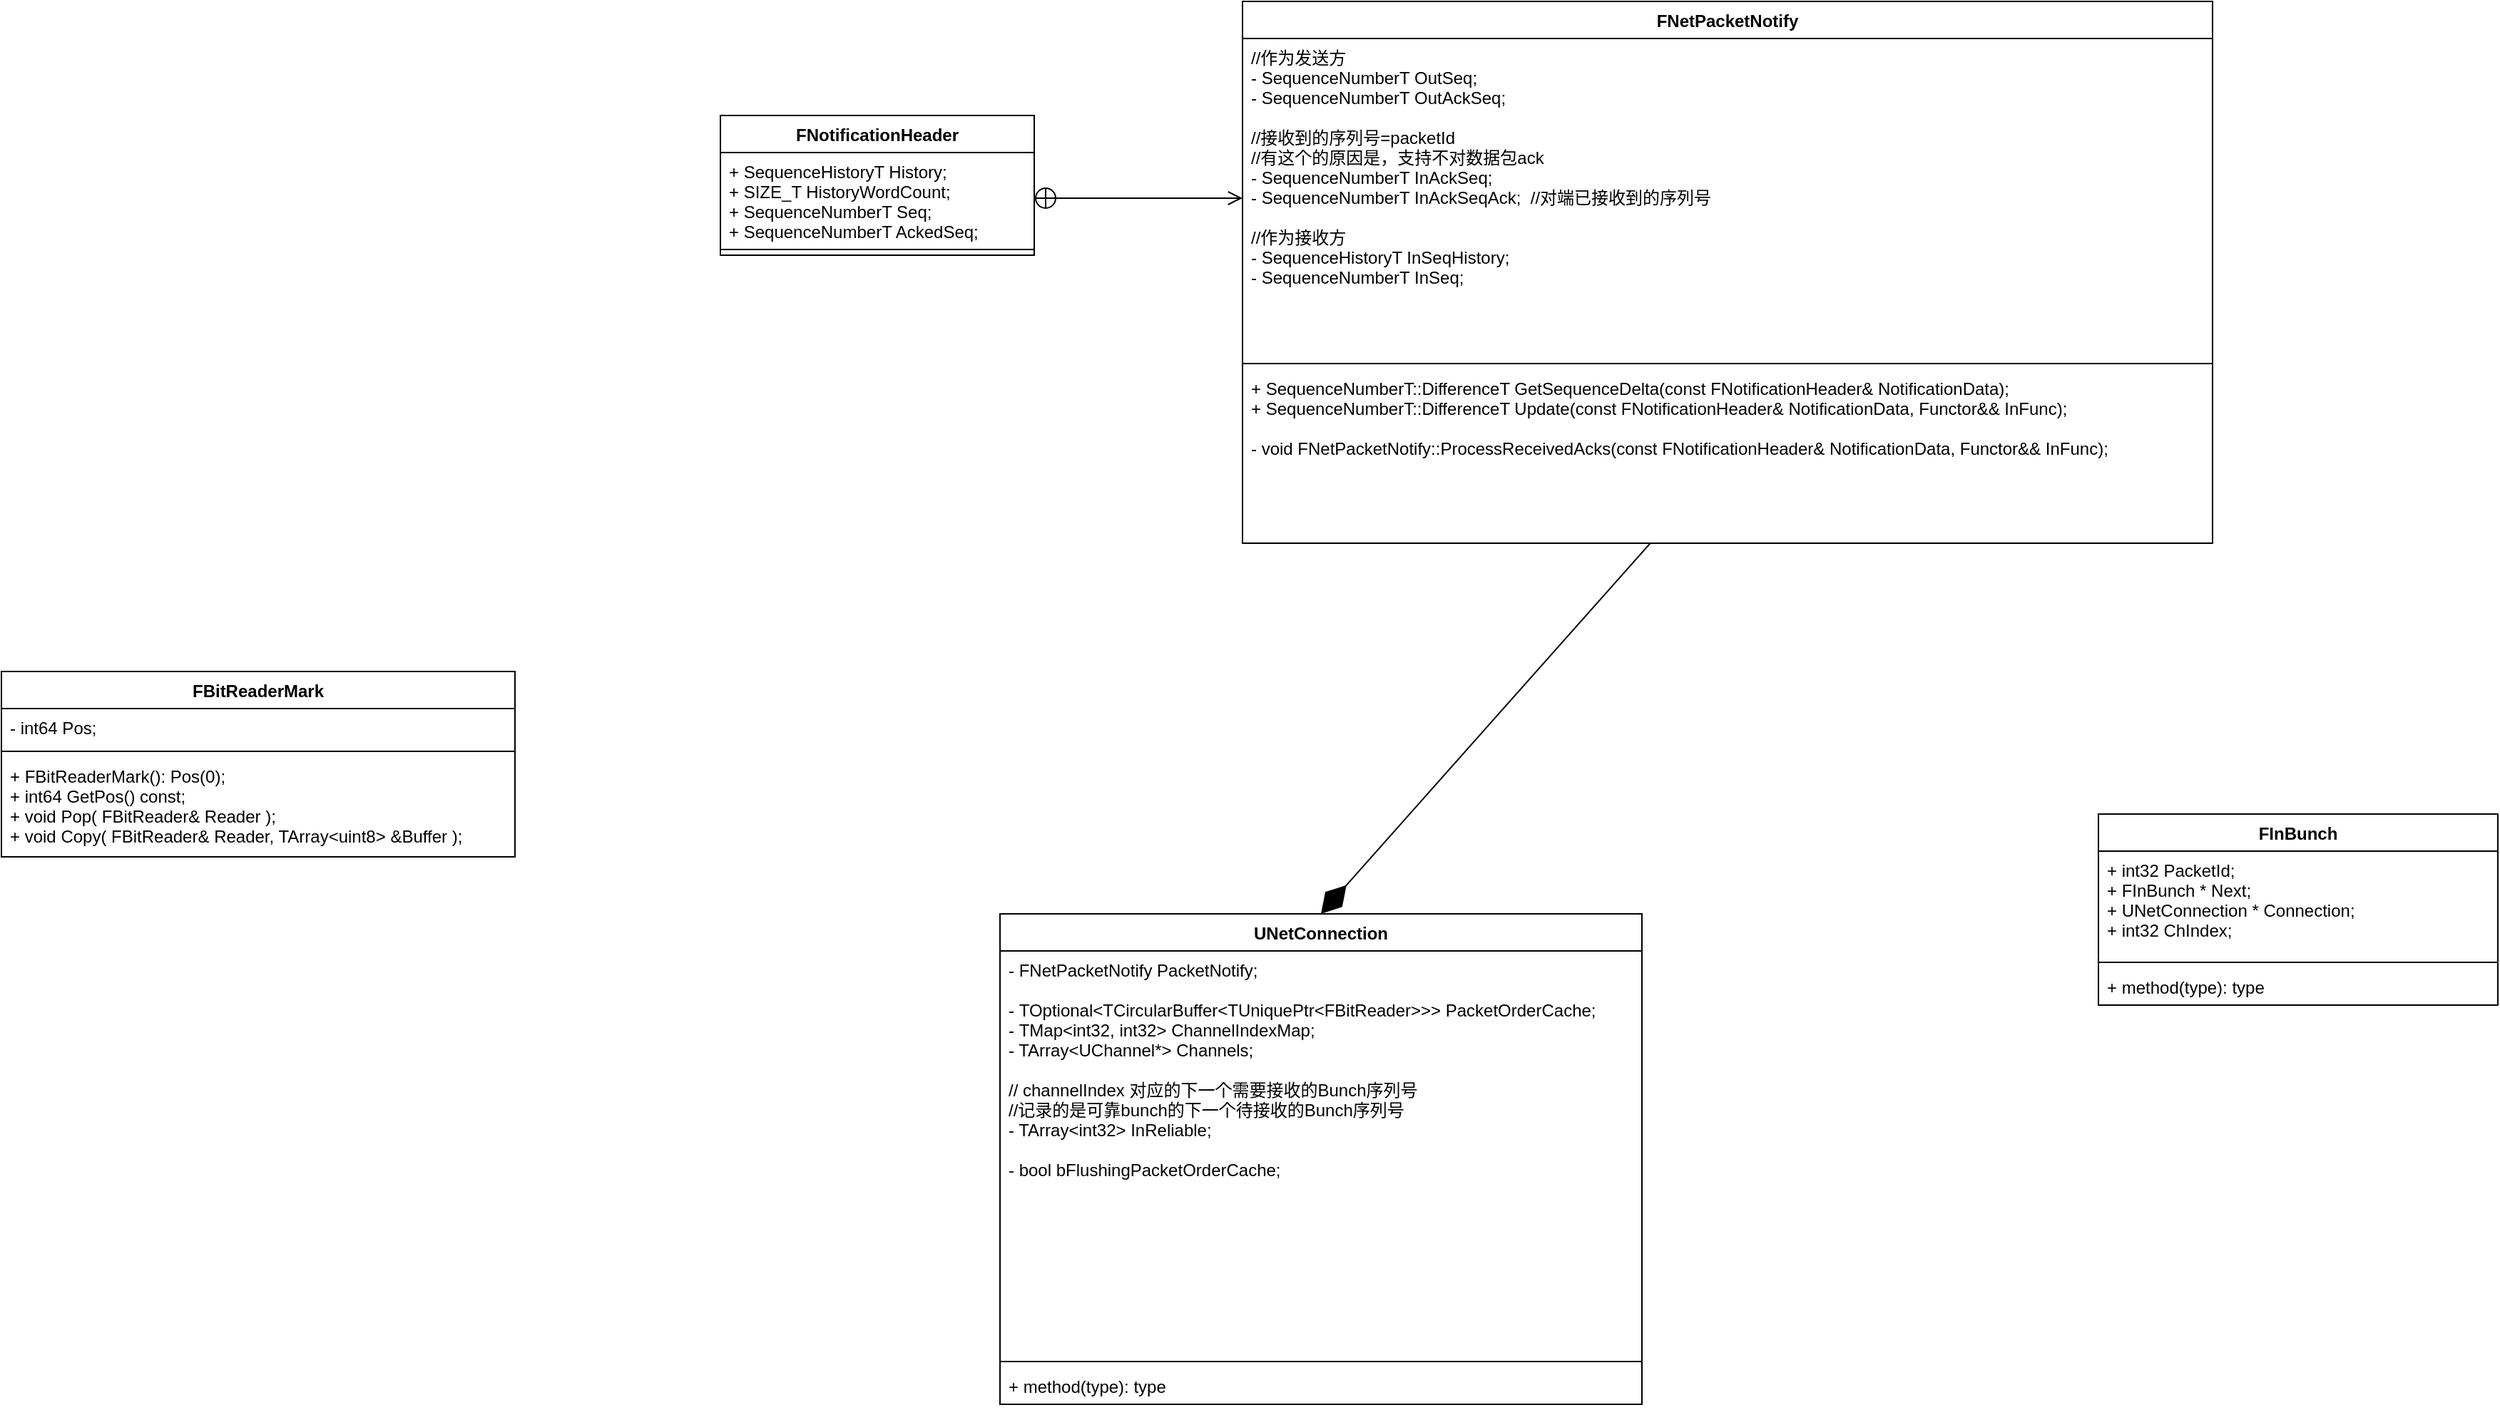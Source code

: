 <mxfile version="14.7.7" type="github" pages="4">
  <diagram id="JvuuxttgNgkwClHyyFu2" name="第 1 页">
    <mxGraphModel dx="2249" dy="1931" grid="1" gridSize="10" guides="1" tooltips="1" connect="1" arrows="1" fold="1" page="1" pageScale="1" pageWidth="827" pageHeight="1169" math="0" shadow="0">
      <root>
        <mxCell id="0" />
        <mxCell id="1" parent="0" />
        <mxCell id="SQb546SRnWdh8VyM-8AY-2" value="UNetConnection" style="swimlane;fontStyle=1;align=center;verticalAlign=top;childLayout=stackLayout;horizontal=1;startSize=26;horizontalStack=0;resizeParent=1;resizeParentMax=0;resizeLast=0;collapsible=1;marginBottom=0;" parent="1" vertex="1">
          <mxGeometry x="390" y="470" width="450" height="344" as="geometry" />
        </mxCell>
        <mxCell id="SQb546SRnWdh8VyM-8AY-3" value="- FNetPacketNotify PacketNotify;&#xa;&#xa;- TOptional&lt;TCircularBuffer&lt;TUniquePtr&lt;FBitReader&gt;&gt;&gt; PacketOrderCache;&#xa;- TMap&lt;int32, int32&gt; ChannelIndexMap;&#xa;- TArray&lt;UChannel*&gt; Channels;&#xa;&#xa;// channelIndex 对应的下一个需要接收的Bunch序列号&#xa;//记录的是可靠bunch的下一个待接收的Bunch序列号&#xa;- TArray&lt;int32&gt;  InReliable;  &#xa;&#xa;- bool bFlushingPacketOrderCache;" style="text;strokeColor=none;fillColor=none;align=left;verticalAlign=top;spacingLeft=4;spacingRight=4;overflow=hidden;rotatable=0;points=[[0,0.5],[1,0.5]];portConstraint=eastwest;" parent="SQb546SRnWdh8VyM-8AY-2" vertex="1">
          <mxGeometry y="26" width="450" height="284" as="geometry" />
        </mxCell>
        <mxCell id="SQb546SRnWdh8VyM-8AY-4" value="" style="line;strokeWidth=1;fillColor=none;align=left;verticalAlign=middle;spacingTop=-1;spacingLeft=3;spacingRight=3;rotatable=0;labelPosition=right;points=[];portConstraint=eastwest;" parent="SQb546SRnWdh8VyM-8AY-2" vertex="1">
          <mxGeometry y="310" width="450" height="8" as="geometry" />
        </mxCell>
        <mxCell id="SQb546SRnWdh8VyM-8AY-5" value="+ method(type): type" style="text;strokeColor=none;fillColor=none;align=left;verticalAlign=top;spacingLeft=4;spacingRight=4;overflow=hidden;rotatable=0;points=[[0,0.5],[1,0.5]];portConstraint=eastwest;" parent="SQb546SRnWdh8VyM-8AY-2" vertex="1">
          <mxGeometry y="318" width="450" height="26" as="geometry" />
        </mxCell>
        <mxCell id="o2_gZ3kN2BpJZVYaGaaf-1" value="FInBunch" style="swimlane;fontStyle=1;align=center;verticalAlign=top;childLayout=stackLayout;horizontal=1;startSize=26;horizontalStack=0;resizeParent=1;resizeParentMax=0;resizeLast=0;collapsible=1;marginBottom=0;" parent="1" vertex="1">
          <mxGeometry x="1160" y="400" width="280" height="134" as="geometry" />
        </mxCell>
        <mxCell id="o2_gZ3kN2BpJZVYaGaaf-2" value="+ int32    PacketId;&#xa;+ FInBunch *   Next;&#xa;+ UNetConnection * Connection;&#xa;+ int32    ChIndex;" style="text;strokeColor=none;fillColor=none;align=left;verticalAlign=top;spacingLeft=4;spacingRight=4;overflow=hidden;rotatable=0;points=[[0,0.5],[1,0.5]];portConstraint=eastwest;" parent="o2_gZ3kN2BpJZVYaGaaf-1" vertex="1">
          <mxGeometry y="26" width="280" height="74" as="geometry" />
        </mxCell>
        <mxCell id="o2_gZ3kN2BpJZVYaGaaf-3" value="" style="line;strokeWidth=1;fillColor=none;align=left;verticalAlign=middle;spacingTop=-1;spacingLeft=3;spacingRight=3;rotatable=0;labelPosition=right;points=[];portConstraint=eastwest;" parent="o2_gZ3kN2BpJZVYaGaaf-1" vertex="1">
          <mxGeometry y="100" width="280" height="8" as="geometry" />
        </mxCell>
        <mxCell id="o2_gZ3kN2BpJZVYaGaaf-4" value="+ method(type): type" style="text;strokeColor=none;fillColor=none;align=left;verticalAlign=top;spacingLeft=4;spacingRight=4;overflow=hidden;rotatable=0;points=[[0,0.5],[1,0.5]];portConstraint=eastwest;" parent="o2_gZ3kN2BpJZVYaGaaf-1" vertex="1">
          <mxGeometry y="108" width="280" height="26" as="geometry" />
        </mxCell>
        <mxCell id="5Kny9_tc-0Gk9VmiHxyS-1" value="FNetPacketNotify" style="swimlane;fontStyle=1;align=center;verticalAlign=top;childLayout=stackLayout;horizontal=1;startSize=26;horizontalStack=0;resizeParent=1;resizeParentMax=0;resizeLast=0;collapsible=1;marginBottom=0;" parent="1" vertex="1">
          <mxGeometry x="560" y="-170" width="680" height="380" as="geometry" />
        </mxCell>
        <mxCell id="5Kny9_tc-0Gk9VmiHxyS-2" value="//作为发送方&#xa;- SequenceNumberT OutSeq;&#xa;- SequenceNumberT OutAckSeq;&#xa; &#xa;//接收到的序列号=packetId&#xa;//有这个的原因是，支持不对数据包ack&#xa;- SequenceNumberT InAckSeq; &#xa;- SequenceNumberT InAckSeqAck;  //对端已接收到的序列号&#xa;&#xa;//作为接收方&#xa;- SequenceHistoryT InSeqHistory;&#xa;- SequenceNumberT InSeq;&#xa;&#xa; " style="text;strokeColor=none;fillColor=none;align=left;verticalAlign=top;spacingLeft=4;spacingRight=4;overflow=hidden;rotatable=0;points=[[0,0.5],[1,0.5]];portConstraint=eastwest;" parent="5Kny9_tc-0Gk9VmiHxyS-1" vertex="1">
          <mxGeometry y="26" width="680" height="224" as="geometry" />
        </mxCell>
        <mxCell id="5Kny9_tc-0Gk9VmiHxyS-3" value="" style="line;strokeWidth=1;fillColor=none;align=left;verticalAlign=middle;spacingTop=-1;spacingLeft=3;spacingRight=3;rotatable=0;labelPosition=right;points=[];portConstraint=eastwest;" parent="5Kny9_tc-0Gk9VmiHxyS-1" vertex="1">
          <mxGeometry y="250" width="680" height="8" as="geometry" />
        </mxCell>
        <mxCell id="5Kny9_tc-0Gk9VmiHxyS-4" value="+ SequenceNumberT::DifferenceT GetSequenceDelta(const FNotificationHeader&amp; NotificationData);&#xa;+ SequenceNumberT::DifferenceT Update(const FNotificationHeader&amp; NotificationData, Functor&amp;&amp; InFunc);&#xa;&#xa;- void FNetPacketNotify::ProcessReceivedAcks(const FNotificationHeader&amp; NotificationData, Functor&amp;&amp; InFunc);" style="text;strokeColor=none;fillColor=none;align=left;verticalAlign=top;spacingLeft=4;spacingRight=4;overflow=hidden;rotatable=0;points=[[0,0.5],[1,0.5]];portConstraint=eastwest;" parent="5Kny9_tc-0Gk9VmiHxyS-1" vertex="1">
          <mxGeometry y="258" width="680" height="122" as="geometry" />
        </mxCell>
        <mxCell id="5Kny9_tc-0Gk9VmiHxyS-5" value="" style="endArrow=open;startArrow=circlePlus;endFill=0;startFill=0;endSize=8;html=1;exitX=1;exitY=0.5;exitDx=0;exitDy=0;entryX=0;entryY=0.5;entryDx=0;entryDy=0;" parent="1" source="5Kny9_tc-0Gk9VmiHxyS-7" target="5Kny9_tc-0Gk9VmiHxyS-2" edge="1">
          <mxGeometry width="160" relative="1" as="geometry">
            <mxPoint x="330" y="-127.5" as="sourcePoint" />
            <mxPoint x="490" y="-127.5" as="targetPoint" />
          </mxGeometry>
        </mxCell>
        <mxCell id="5Kny9_tc-0Gk9VmiHxyS-6" value="FNotificationHeader" style="swimlane;fontStyle=1;align=center;verticalAlign=top;childLayout=stackLayout;horizontal=1;startSize=26;horizontalStack=0;resizeParent=1;resizeParentMax=0;resizeLast=0;collapsible=1;marginBottom=0;" parent="1" vertex="1">
          <mxGeometry x="194" y="-90" width="220" height="98" as="geometry" />
        </mxCell>
        <mxCell id="5Kny9_tc-0Gk9VmiHxyS-7" value="+ SequenceHistoryT History;&#xa;+ SIZE_T HistoryWordCount;&#xa;+ SequenceNumberT Seq;&#xa;+ SequenceNumberT AckedSeq;" style="text;strokeColor=none;fillColor=none;align=left;verticalAlign=top;spacingLeft=4;spacingRight=4;overflow=hidden;rotatable=0;points=[[0,0.5],[1,0.5]];portConstraint=eastwest;" parent="5Kny9_tc-0Gk9VmiHxyS-6" vertex="1">
          <mxGeometry y="26" width="220" height="64" as="geometry" />
        </mxCell>
        <mxCell id="5Kny9_tc-0Gk9VmiHxyS-8" value="" style="line;strokeWidth=1;fillColor=none;align=left;verticalAlign=middle;spacingTop=-1;spacingLeft=3;spacingRight=3;rotatable=0;labelPosition=right;points=[];portConstraint=eastwest;" parent="5Kny9_tc-0Gk9VmiHxyS-6" vertex="1">
          <mxGeometry y="90" width="220" height="8" as="geometry" />
        </mxCell>
        <mxCell id="w3oPFMXKAsbAwypzQbfn-1" value="FBitReaderMark" style="swimlane;fontStyle=1;align=center;verticalAlign=top;childLayout=stackLayout;horizontal=1;startSize=26;horizontalStack=0;resizeParent=1;resizeParentMax=0;resizeLast=0;collapsible=1;marginBottom=0;" parent="1" vertex="1">
          <mxGeometry x="-310" y="300" width="360" height="130" as="geometry" />
        </mxCell>
        <mxCell id="w3oPFMXKAsbAwypzQbfn-2" value="- int64 Pos;" style="text;strokeColor=none;fillColor=none;align=left;verticalAlign=top;spacingLeft=4;spacingRight=4;overflow=hidden;rotatable=0;points=[[0,0.5],[1,0.5]];portConstraint=eastwest;" parent="w3oPFMXKAsbAwypzQbfn-1" vertex="1">
          <mxGeometry y="26" width="360" height="26" as="geometry" />
        </mxCell>
        <mxCell id="w3oPFMXKAsbAwypzQbfn-3" value="" style="line;strokeWidth=1;fillColor=none;align=left;verticalAlign=middle;spacingTop=-1;spacingLeft=3;spacingRight=3;rotatable=0;labelPosition=right;points=[];portConstraint=eastwest;" parent="w3oPFMXKAsbAwypzQbfn-1" vertex="1">
          <mxGeometry y="52" width="360" height="8" as="geometry" />
        </mxCell>
        <mxCell id="w3oPFMXKAsbAwypzQbfn-4" value="+ FBitReaderMark(): Pos(0);&#xa;+ int64 GetPos() const;&#xa;+ void Pop( FBitReader&amp; Reader );&#xa;+ void Copy( FBitReader&amp; Reader, TArray&lt;uint8&gt; &amp;Buffer );" style="text;strokeColor=none;fillColor=none;align=left;verticalAlign=top;spacingLeft=4;spacingRight=4;overflow=hidden;rotatable=0;points=[[0,0.5],[1,0.5]];portConstraint=eastwest;" parent="w3oPFMXKAsbAwypzQbfn-1" vertex="1">
          <mxGeometry y="60" width="360" height="70" as="geometry" />
        </mxCell>
        <mxCell id="w3oPFMXKAsbAwypzQbfn-6" value="" style="endArrow=diamondThin;endFill=1;endSize=24;html=1;entryX=0.5;entryY=0;entryDx=0;entryDy=0;" parent="1" source="5Kny9_tc-0Gk9VmiHxyS-4" target="SQb546SRnWdh8VyM-8AY-2" edge="1">
          <mxGeometry width="160" relative="1" as="geometry">
            <mxPoint x="250" y="250" as="sourcePoint" />
            <mxPoint x="440" y="320" as="targetPoint" />
          </mxGeometry>
        </mxCell>
      </root>
    </mxGraphModel>
  </diagram>
  <diagram id="a4vRnVLud2tBg5x-6DI5" name="第 2 页">
    <mxGraphModel dx="1422" dy="762" grid="1" gridSize="10" guides="1" tooltips="1" connect="1" arrows="1" fold="1" page="1" pageScale="1" pageWidth="827" pageHeight="1169" math="0" shadow="0">
      <root>
        <mxCell id="y5h4J5LShokHnXd0eRl6-0" />
        <mxCell id="y5h4J5LShokHnXd0eRl6-1" parent="y5h4J5LShokHnXd0eRl6-0" />
        <mxCell id="y5h4J5LShokHnXd0eRl6-3" value="UNetConnection::ReceivedPacket" style="shape=umlLifeline;perimeter=lifelinePerimeter;whiteSpace=wrap;html=1;container=1;collapsible=0;recursiveResize=0;outlineConnect=0;" parent="y5h4J5LShokHnXd0eRl6-1" vertex="1">
          <mxGeometry x="200" y="240" width="240" height="550" as="geometry" />
        </mxCell>
        <mxCell id="y5h4J5LShokHnXd0eRl6-4" value="" style="html=1;points=[];perimeter=orthogonalPerimeter;" parent="y5h4J5LShokHnXd0eRl6-3" vertex="1">
          <mxGeometry x="115" y="130" width="10" height="40" as="geometry" />
        </mxCell>
        <mxCell id="y5h4J5LShokHnXd0eRl6-6" value="" style="html=1;points=[];perimeter=orthogonalPerimeter;" parent="y5h4J5LShokHnXd0eRl6-3" vertex="1">
          <mxGeometry x="115" y="70" width="10" height="40" as="geometry" />
        </mxCell>
        <mxCell id="y5h4J5LShokHnXd0eRl6-5" value="接收到的数据包序列号非预期的，缓存之" style="text;html=1;align=center;verticalAlign=middle;resizable=0;points=[];autosize=1;strokeColor=none;" parent="y5h4J5LShokHnXd0eRl6-1" vertex="1">
          <mxGeometry x="330" y="380" width="230" height="20" as="geometry" />
        </mxCell>
        <mxCell id="y5h4J5LShokHnXd0eRl6-7" value="解析接收到的数据包的头" style="text;html=1;align=center;verticalAlign=middle;resizable=0;points=[];autosize=1;strokeColor=none;" parent="y5h4J5LShokHnXd0eRl6-1" vertex="1">
          <mxGeometry x="330" y="320" width="150" height="20" as="geometry" />
        </mxCell>
        <mxCell id="y5h4J5LShokHnXd0eRl6-8" value="" style="html=1;points=[];perimeter=orthogonalPerimeter;" parent="y5h4J5LShokHnXd0eRl6-1" vertex="1">
          <mxGeometry x="315" y="440" width="10" height="40" as="geometry" />
        </mxCell>
        <mxCell id="y5h4J5LShokHnXd0eRl6-9" value="数据包通知模块处理收到的Ack" style="text;html=1;align=center;verticalAlign=middle;resizable=0;points=[];autosize=1;strokeColor=none;" parent="y5h4J5LShokHnXd0eRl6-1" vertex="1">
          <mxGeometry x="340" y="450" width="180" height="20" as="geometry" />
        </mxCell>
        <mxCell id="y5h4J5LShokHnXd0eRl6-10" value="如果收到预期的数据包" style="text;html=1;align=center;verticalAlign=middle;resizable=0;points=[];autosize=1;strokeColor=none;" parent="y5h4J5LShokHnXd0eRl6-1" vertex="1">
          <mxGeometry x="330" y="420" width="140" height="20" as="geometry" />
        </mxCell>
        <mxCell id="y5h4J5LShokHnXd0eRl6-11" value="" style="html=1;points=[];perimeter=orthogonalPerimeter;" parent="y5h4J5LShokHnXd0eRl6-1" vertex="1">
          <mxGeometry x="315" y="510" width="10" height="40" as="geometry" />
        </mxCell>
        <mxCell id="y5h4J5LShokHnXd0eRl6-12" value="开始循环拆包" style="text;html=1;align=center;verticalAlign=middle;resizable=0;points=[];autosize=1;strokeColor=none;" parent="y5h4J5LShokHnXd0eRl6-1" vertex="1">
          <mxGeometry x="335" y="520" width="90" height="20" as="geometry" />
        </mxCell>
      </root>
    </mxGraphModel>
  </diagram>
  <diagram id="L2MIMZa57mk_JeIrlgz6" name="第 3 页">
    <mxGraphModel dx="1422" dy="762" grid="1" gridSize="10" guides="1" tooltips="1" connect="1" arrows="1" fold="1" page="1" pageScale="1" pageWidth="827" pageHeight="1169" math="0" shadow="0">
      <root>
        <mxCell id="V9XOSMGE34UT7dlm8gCm-0" />
        <mxCell id="V9XOSMGE34UT7dlm8gCm-1" parent="V9XOSMGE34UT7dlm8gCm-0" />
        <mxCell id="V9XOSMGE34UT7dlm8gCm-9" value="" style="rounded=0;whiteSpace=wrap;html=1;align=center;" parent="V9XOSMGE34UT7dlm8gCm-1" vertex="1">
          <mxGeometry x="244" y="455" width="426" height="465" as="geometry" />
        </mxCell>
        <mxCell id="V9XOSMGE34UT7dlm8gCm-10" value="&lt;font style=&quot;font-size: 20px&quot;&gt;&lt;b&gt;数据包格式&lt;/b&gt;&lt;/font&gt;" style="text;html=1;align=center;verticalAlign=middle;resizable=0;points=[];autosize=1;strokeColor=none;" parent="V9XOSMGE34UT7dlm8gCm-1" vertex="1">
          <mxGeometry x="220" y="390" width="120" height="20" as="geometry" />
        </mxCell>
        <mxCell id="mLa5y4hS6SkfAluFRhbH-0" value="&lt;b&gt;&lt;font style=&quot;font-size: 16px&quot;&gt;FNetPacketNotify::FNotificationHeader&lt;/font&gt;&lt;br&gt;&lt;/b&gt;&lt;div style=&quot;font-size: 14px&quot;&gt;&lt;b&gt;1.Header.History：&lt;/b&gt;&lt;/div&gt;&lt;div style=&quot;font-size: 14px&quot;&gt;&lt;b&gt;2.Header.HistoryWordCount：&lt;/b&gt;&lt;/div&gt;&lt;div style=&quot;font-size: 14px&quot;&gt;&lt;b&gt;3.Header.Seq：&lt;/b&gt;&lt;/div&gt;&lt;div style=&quot;font-size: 14px&quot;&gt;&lt;b&gt;4.Header.AckedSeq&lt;span style=&quot;font-size: 13px&quot;&gt;：&lt;/span&gt;&lt;/b&gt;&lt;/div&gt;" style="rounded=1;whiteSpace=wrap;html=1;strokeWidth=2;fillWeight=4;hachureGap=8;hachureAngle=45;fillColor=#1ba1e2;sketch=1;opacity=40;" parent="V9XOSMGE34UT7dlm8gCm-1" vertex="1">
          <mxGeometry x="290" y="500" width="340" height="140" as="geometry" />
        </mxCell>
      </root>
    </mxGraphModel>
  </diagram>
  <diagram id="5l3Og7EX1F1I-Ai8yThH" name="第 4 页">
    <mxGraphModel dx="2858" dy="1089" grid="1" gridSize="10" guides="1" tooltips="1" connect="1" arrows="1" fold="1" page="1" pageScale="1" pageWidth="827" pageHeight="1169" math="0" shadow="0">
      <root>
        <mxCell id="J8YUwBtzcWnU1Rgt1Epy-0" />
        <mxCell id="J8YUwBtzcWnU1Rgt1Epy-1" parent="J8YUwBtzcWnU1Rgt1Epy-0" />
        <mxCell id="J8YUwBtzcWnU1Rgt1Epy-5" value="&lt;font style=&quot;font-size: 20px&quot;&gt;SequenceHistoryT History&lt;/font&gt;" style="rounded=0;whiteSpace=wrap;html=1;" vertex="1" parent="J8YUwBtzcWnU1Rgt1Epy-1">
          <mxGeometry x="269" y="280" width="290" height="60" as="geometry" />
        </mxCell>
        <mxCell id="J8YUwBtzcWnU1Rgt1Epy-6" value="&lt;font style=&quot;font-size: 20px&quot;&gt;SIZE_T HistoryWordCount&lt;/font&gt;" style="rounded=0;whiteSpace=wrap;html=1;" vertex="1" parent="J8YUwBtzcWnU1Rgt1Epy-1">
          <mxGeometry x="269" y="475" width="290" height="60" as="geometry" />
        </mxCell>
        <mxCell id="J8YUwBtzcWnU1Rgt1Epy-7" value="&lt;font style=&quot;font-size: 20px&quot;&gt;SequenceNumberT Seq&lt;/font&gt;" style="rounded=0;whiteSpace=wrap;html=1;" vertex="1" parent="J8YUwBtzcWnU1Rgt1Epy-1">
          <mxGeometry x="269" y="680" width="290" height="60" as="geometry" />
        </mxCell>
        <mxCell id="J8YUwBtzcWnU1Rgt1Epy-8" value="&lt;font style=&quot;font-size: 20px&quot;&gt;SequenceNumberT AckedSeq&lt;/font&gt;" style="rounded=0;whiteSpace=wrap;html=1;" vertex="1" parent="J8YUwBtzcWnU1Rgt1Epy-1">
          <mxGeometry x="270" y="380" width="290" height="60" as="geometry" />
        </mxCell>
        <mxCell id="J8YUwBtzcWnU1Rgt1Epy-9" value="&lt;font style=&quot;font-size: 20px&quot;&gt;SequenceHistoryT InSeqHistory&lt;/font&gt;" style="rounded=0;whiteSpace=wrap;html=1;" vertex="1" parent="J8YUwBtzcWnU1Rgt1Epy-1">
          <mxGeometry x="-350" y="280" width="320" height="60" as="geometry" />
        </mxCell>
        <mxCell id="J8YUwBtzcWnU1Rgt1Epy-10" value="&lt;font style=&quot;font-size: 20px&quot;&gt;SequenceNumberT InSeq&lt;/font&gt;" style="rounded=0;whiteSpace=wrap;html=1;" vertex="1" parent="J8YUwBtzcWnU1Rgt1Epy-1">
          <mxGeometry x="-350" y="180" width="320" height="60" as="geometry" />
        </mxCell>
        <mxCell id="J8YUwBtzcWnU1Rgt1Epy-11" value="&lt;font style=&quot;font-size: 20px&quot;&gt;SequenceNumberT InAckSeq&lt;/font&gt;" style="rounded=0;whiteSpace=wrap;html=1;" vertex="1" parent="J8YUwBtzcWnU1Rgt1Epy-1">
          <mxGeometry x="-360" y="380" width="320" height="60" as="geometry" />
        </mxCell>
        <mxCell id="J8YUwBtzcWnU1Rgt1Epy-12" value="&lt;font style=&quot;font-size: 20px&quot;&gt;SequenceNumberT InAckSeqAck&lt;/font&gt;" style="rounded=0;whiteSpace=wrap;html=1;" vertex="1" parent="J8YUwBtzcWnU1Rgt1Epy-1">
          <mxGeometry x="-361" y="520" width="320" height="60" as="geometry" />
        </mxCell>
        <mxCell id="J8YUwBtzcWnU1Rgt1Epy-13" value="&lt;font style=&quot;font-size: 20px&quot;&gt;SequenceNumberT OutSeq&lt;/font&gt;" style="rounded=0;whiteSpace=wrap;html=1;" vertex="1" parent="J8YUwBtzcWnU1Rgt1Epy-1">
          <mxGeometry x="-361" y="690" width="320" height="60" as="geometry" />
        </mxCell>
        <mxCell id="J8YUwBtzcWnU1Rgt1Epy-14" value="&lt;font style=&quot;font-size: 20px&quot;&gt;SequenceNumberT OutAckSeq&lt;/font&gt;" style="rounded=0;whiteSpace=wrap;html=1;" vertex="1" parent="J8YUwBtzcWnU1Rgt1Epy-1">
          <mxGeometry x="-361" y="770" width="320" height="60" as="geometry" />
        </mxCell>
        <mxCell id="J8YUwBtzcWnU1Rgt1Epy-32" value="&lt;font style=&quot;font-size: 15px&quot;&gt;至少一个字 Word 的大小&lt;/font&gt;" style="text;html=1;align=center;verticalAlign=middle;resizable=0;points=[];autosize=1;strokeColor=none;" vertex="1" parent="J8YUwBtzcWnU1Rgt1Epy-1">
          <mxGeometry x="70" y="470" width="180" height="20" as="geometry" />
        </mxCell>
        <mxCell id="J8YUwBtzcWnU1Rgt1Epy-33" value="&lt;font style=&quot;font-size: 20px&quot;&gt;SequenceHistoryT InSeqHistory&lt;/font&gt;" style="rounded=0;whiteSpace=wrap;html=1;" vertex="1" parent="J8YUwBtzcWnU1Rgt1Epy-1">
          <mxGeometry x="830" y="495" width="320" height="60" as="geometry" />
        </mxCell>
        <mxCell id="J8YUwBtzcWnU1Rgt1Epy-34" value="&lt;font style=&quot;font-size: 20px&quot;&gt;SequenceNumberT InSeq&lt;/font&gt;" style="rounded=0;whiteSpace=wrap;html=1;" vertex="1" parent="J8YUwBtzcWnU1Rgt1Epy-1">
          <mxGeometry x="827" y="680" width="320" height="60" as="geometry" />
        </mxCell>
        <mxCell id="J8YUwBtzcWnU1Rgt1Epy-35" value="&lt;font style=&quot;font-size: 20px&quot;&gt;SequenceNumberT InAckSeq&lt;/font&gt;" style="rounded=0;whiteSpace=wrap;html=1;" vertex="1" parent="J8YUwBtzcWnU1Rgt1Epy-1">
          <mxGeometry x="827" y="590" width="320" height="60" as="geometry" />
        </mxCell>
        <mxCell id="J8YUwBtzcWnU1Rgt1Epy-36" value="&lt;font style=&quot;font-size: 20px&quot;&gt;SequenceNumberT InAckSeqAck&lt;/font&gt;" style="rounded=0;whiteSpace=wrap;html=1;" vertex="1" parent="J8YUwBtzcWnU1Rgt1Epy-1">
          <mxGeometry x="827" y="340" width="320" height="60" as="geometry" />
        </mxCell>
        <mxCell id="J8YUwBtzcWnU1Rgt1Epy-37" value="&lt;font style=&quot;font-size: 20px&quot;&gt;SequenceNumberT OutSeq&lt;/font&gt;" style="rounded=0;whiteSpace=wrap;html=1;" vertex="1" parent="J8YUwBtzcWnU1Rgt1Epy-1">
          <mxGeometry x="827" y="770" width="320" height="60" as="geometry" />
        </mxCell>
        <mxCell id="J8YUwBtzcWnU1Rgt1Epy-38" value="&lt;font style=&quot;font-size: 20px&quot;&gt;SequenceNumberT OutAckSeq&lt;/font&gt;" style="rounded=0;whiteSpace=wrap;html=1;" vertex="1" parent="J8YUwBtzcWnU1Rgt1Epy-1">
          <mxGeometry x="827" y="415" width="320" height="60" as="geometry" />
        </mxCell>
        <mxCell id="J8YUwBtzcWnU1Rgt1Epy-47" value="&lt;font style=&quot;font-size: 15px&quot;&gt;接收方旧的&lt;br&gt;SequenceNumberT OutAckSeq&lt;/font&gt;" style="rounded=0;whiteSpace=wrap;html=1;fillColor=#fff2cc;strokeColor=#d6b656;" vertex="1" parent="J8YUwBtzcWnU1Rgt1Epy-1">
          <mxGeometry x="319" y="150" width="240" height="40" as="geometry" />
        </mxCell>
        <mxCell id="J8YUwBtzcWnU1Rgt1Epy-48" value="" style="shape=curlyBracket;whiteSpace=wrap;html=1;rounded=1;flipH=1;strokeWidth=4;fillColor=#e1d5e7;strokeColor=#9673a6;" vertex="1" parent="J8YUwBtzcWnU1Rgt1Epy-1">
          <mxGeometry x="560" y="180" width="120" height="220" as="geometry" />
        </mxCell>
        <mxCell id="J8YUwBtzcWnU1Rgt1Epy-51" value="&lt;font style=&quot;font-size: 20px&quot;&gt;数据包接收/丢失通知&lt;/font&gt;" style="rounded=0;whiteSpace=wrap;html=1;" vertex="1" parent="J8YUwBtzcWnU1Rgt1Epy-1">
          <mxGeometry x="827" y="260" width="190" height="60" as="geometry" />
        </mxCell>
        <mxCell id="J8YUwBtzcWnU1Rgt1Epy-52" value="&lt;font style=&quot;font-size: 15px&quot;&gt;接收方旧的&lt;br&gt;&lt;span&gt;SequenceNumberT InSeq&lt;/span&gt;&lt;br&gt;&lt;/font&gt;" style="rounded=0;whiteSpace=wrap;html=1;fillColor=#fff2cc;strokeColor=#d6b656;" vertex="1" parent="J8YUwBtzcWnU1Rgt1Epy-1">
          <mxGeometry x="319" y="570" width="240" height="40" as="geometry" />
        </mxCell>
        <mxCell id="J8YUwBtzcWnU1Rgt1Epy-53" value="" style="shape=curlyBracket;whiteSpace=wrap;html=1;rounded=1;flipH=1;strokeWidth=4;fillColor=#a0522d;strokeColor=#6D1F00;fontColor=#ffffff;" vertex="1" parent="J8YUwBtzcWnU1Rgt1Epy-1">
          <mxGeometry x="560" y="580" width="40" height="110" as="geometry" />
        </mxCell>
        <mxCell id="J8YUwBtzcWnU1Rgt1Epy-55" value="&lt;span style=&quot;font-size: 15px&quot;&gt;InAckSeq++&amp;nbsp; &amp;nbsp;直到 PacketId&lt;/span&gt;" style="text;html=1;align=center;verticalAlign=middle;resizable=0;points=[];autosize=1;strokeColor=none;" vertex="1" parent="J8YUwBtzcWnU1Rgt1Epy-1">
          <mxGeometry x="600" y="610" width="200" height="20" as="geometry" />
        </mxCell>
        <mxCell id="J8YUwBtzcWnU1Rgt1Epy-60" value="&lt;span style=&quot;color: rgb(0 , 0 , 0) ; font-family: &amp;#34;helvetica&amp;#34; ; font-size: 15px ; font-style: normal ; font-weight: 400 ; letter-spacing: normal ; text-align: center ; text-indent: 0px ; text-transform: none ; word-spacing: 0px ; background-color: rgb(248 , 249 , 250) ; display: inline ; float: none&quot;&gt;InAckSeq != PacketId 记为丢失&lt;/span&gt;" style="text;whiteSpace=wrap;html=1;" vertex="1" parent="J8YUwBtzcWnU1Rgt1Epy-1">
          <mxGeometry x="610" y="500" width="230" height="30" as="geometry" />
        </mxCell>
        <mxCell id="J8YUwBtzcWnU1Rgt1Epy-68" value="" style="endArrow=none;html=1;endSize=6;targetPerimeterSpacing=0;strokeWidth=5;exitX=1;exitY=0.5;exitDx=0;exitDy=0;fillColor=#f8cecc;strokeColor=#b85450;" edge="1" parent="J8YUwBtzcWnU1Rgt1Epy-1" source="J8YUwBtzcWnU1Rgt1Epy-47">
          <mxGeometry width="50" height="50" relative="1" as="geometry">
            <mxPoint x="750" y="120" as="sourcePoint" />
            <mxPoint x="670" y="170" as="targetPoint" />
            <Array as="points">
              <mxPoint x="590" y="170" />
            </Array>
          </mxGeometry>
        </mxCell>
        <mxCell id="J8YUwBtzcWnU1Rgt1Epy-70" value="" style="endArrow=none;html=1;endSize=6;targetPerimeterSpacing=0;strokeWidth=5;exitX=1;exitY=0.5;exitDx=0;exitDy=0;fillColor=#f8cecc;strokeColor=#b85450;" edge="1" parent="J8YUwBtzcWnU1Rgt1Epy-1">
          <mxGeometry width="50" height="50" relative="1" as="geometry">
            <mxPoint x="560" y="420" as="sourcePoint" />
            <mxPoint x="670" y="420" as="targetPoint" />
            <Array as="points">
              <mxPoint x="591" y="420" />
            </Array>
          </mxGeometry>
        </mxCell>
        <mxCell id="J8YUwBtzcWnU1Rgt1Epy-71" value="" style="endArrow=none;html=1;endSize=6;targetPerimeterSpacing=0;strokeWidth=5;fillColor=#f8cecc;strokeColor=#b85450;" edge="1" parent="J8YUwBtzcWnU1Rgt1Epy-1">
          <mxGeometry width="50" height="50" relative="1" as="geometry">
            <mxPoint x="670" y="170" as="sourcePoint" />
            <mxPoint x="670" y="420" as="targetPoint" />
            <Array as="points">
              <mxPoint x="670" y="220" />
            </Array>
          </mxGeometry>
        </mxCell>
        <mxCell id="J8YUwBtzcWnU1Rgt1Epy-73" value="" style="endArrow=classic;html=1;endSize=6;targetPerimeterSpacing=0;strokeWidth=5;entryX=0;entryY=0.5;entryDx=0;entryDy=0;fillColor=#e1d5e7;strokeColor=#9673a6;" edge="1" parent="J8YUwBtzcWnU1Rgt1Epy-1" target="J8YUwBtzcWnU1Rgt1Epy-51">
          <mxGeometry width="50" height="50" relative="1" as="geometry">
            <mxPoint x="559" y="289.71" as="sourcePoint" />
            <mxPoint x="639" y="289.71" as="targetPoint" />
          </mxGeometry>
        </mxCell>
        <mxCell id="J8YUwBtzcWnU1Rgt1Epy-74" value="" style="endArrow=classic;html=1;endSize=6;targetPerimeterSpacing=0;strokeWidth=5;entryX=0;entryY=0.5;entryDx=0;entryDy=0;fillColor=#f8cecc;strokeColor=#b85450;" edge="1" parent="J8YUwBtzcWnU1Rgt1Epy-1" target="J8YUwBtzcWnU1Rgt1Epy-36">
          <mxGeometry width="50" height="50" relative="1" as="geometry">
            <mxPoint x="670" y="370" as="sourcePoint" />
            <mxPoint x="817" y="369.76" as="targetPoint" />
          </mxGeometry>
        </mxCell>
        <mxCell id="J8YUwBtzcWnU1Rgt1Epy-75" value="" style="endArrow=classic;html=1;endSize=6;targetPerimeterSpacing=0;strokeWidth=5;fillColor=#a0522d;strokeColor=#6D1F00;" edge="1" parent="J8YUwBtzcWnU1Rgt1Epy-1">
          <mxGeometry width="50" height="50" relative="1" as="geometry">
            <mxPoint x="692" y="540" as="sourcePoint" />
            <mxPoint x="830" y="540" as="targetPoint" />
          </mxGeometry>
        </mxCell>
        <mxCell id="J8YUwBtzcWnU1Rgt1Epy-77" value="" style="endArrow=none;html=1;endSize=6;targetPerimeterSpacing=0;strokeWidth=5;fillColor=#a0522d;strokeColor=#6D1F00;" edge="1" parent="J8YUwBtzcWnU1Rgt1Epy-1">
          <mxGeometry width="50" height="50" relative="1" as="geometry">
            <mxPoint x="690" y="633" as="sourcePoint" />
            <mxPoint x="690" y="540" as="targetPoint" />
          </mxGeometry>
        </mxCell>
        <mxCell id="J8YUwBtzcWnU1Rgt1Epy-78" value="" style="endArrow=classic;html=1;endSize=6;targetPerimeterSpacing=0;strokeWidth=5;entryX=0;entryY=0.75;entryDx=0;entryDy=0;fillColor=#a0522d;strokeColor=#6D1F00;" edge="1" parent="J8YUwBtzcWnU1Rgt1Epy-1" target="J8YUwBtzcWnU1Rgt1Epy-35">
          <mxGeometry width="50" height="50" relative="1" as="geometry">
            <mxPoint x="590" y="634.66" as="sourcePoint" />
            <mxPoint x="728" y="634.66" as="targetPoint" />
          </mxGeometry>
        </mxCell>
        <mxCell id="J8YUwBtzcWnU1Rgt1Epy-79" value="" style="endArrow=classic;html=1;endSize=6;targetPerimeterSpacing=0;strokeWidth=5;entryX=0.006;entryY=0.417;entryDx=0;entryDy=0;entryPerimeter=0;fillColor=#dae8fc;strokeColor=#6c8ebf;" edge="1" parent="J8YUwBtzcWnU1Rgt1Epy-1" target="J8YUwBtzcWnU1Rgt1Epy-38">
          <mxGeometry width="50" height="50" relative="1" as="geometry">
            <mxPoint x="560" y="439" as="sourcePoint" />
            <mxPoint x="698" y="439" as="targetPoint" />
          </mxGeometry>
        </mxCell>
        <mxCell id="J8YUwBtzcWnU1Rgt1Epy-80" value="" style="endArrow=classic;html=1;endSize=6;targetPerimeterSpacing=0;strokeWidth=5;entryX=0;entryY=0.25;entryDx=0;entryDy=0;fillColor=#dae8fc;strokeColor=#6c8ebf;exitX=1;exitY=0.25;exitDx=0;exitDy=0;" edge="1" parent="J8YUwBtzcWnU1Rgt1Epy-1" source="J8YUwBtzcWnU1Rgt1Epy-11" target="J8YUwBtzcWnU1Rgt1Epy-8">
          <mxGeometry width="50" height="50" relative="1" as="geometry">
            <mxPoint x="-19.46" y="398.82" as="sourcePoint" />
            <mxPoint x="249.46" y="399.84" as="targetPoint" />
          </mxGeometry>
        </mxCell>
        <mxCell id="J8YUwBtzcWnU1Rgt1Epy-81" value="" style="endArrow=classic;html=1;endSize=6;targetPerimeterSpacing=0;strokeWidth=5;entryX=0;entryY=0.25;entryDx=0;entryDy=0;fillColor=#e1d5e7;strokeColor=#9673a6;exitX=1;exitY=0.25;exitDx=0;exitDy=0;" edge="1" parent="J8YUwBtzcWnU1Rgt1Epy-1" source="J8YUwBtzcWnU1Rgt1Epy-9" target="J8YUwBtzcWnU1Rgt1Epy-5">
          <mxGeometry width="50" height="50" relative="1" as="geometry">
            <mxPoint x="-20" y="260" as="sourcePoint" />
            <mxPoint x="290" y="260" as="targetPoint" />
          </mxGeometry>
        </mxCell>
        <mxCell id="J8YUwBtzcWnU1Rgt1Epy-82" value="" style="endArrow=none;html=1;endSize=6;targetPerimeterSpacing=0;strokeWidth=5;exitX=1;exitY=0.5;exitDx=0;exitDy=0;fillColor=#d5e8d4;strokeColor=#82b366;" edge="1" parent="J8YUwBtzcWnU1Rgt1Epy-1">
          <mxGeometry width="50" height="50" relative="1" as="geometry">
            <mxPoint x="-41" y="430" as="sourcePoint" />
            <mxPoint x="60" y="430" as="targetPoint" />
            <Array as="points">
              <mxPoint x="-10" y="430" />
            </Array>
          </mxGeometry>
        </mxCell>
        <mxCell id="J8YUwBtzcWnU1Rgt1Epy-83" value="" style="endArrow=none;html=1;endSize=6;targetPerimeterSpacing=0;strokeWidth=5;exitX=1;exitY=0.5;exitDx=0;exitDy=0;fillColor=#d5e8d4;strokeColor=#82b366;" edge="1" parent="J8YUwBtzcWnU1Rgt1Epy-1">
          <mxGeometry width="50" height="50" relative="1" as="geometry">
            <mxPoint x="-41" y="539.5" as="sourcePoint" />
            <mxPoint x="60" y="540" as="targetPoint" />
            <Array as="points">
              <mxPoint x="-10" y="539.5" />
            </Array>
          </mxGeometry>
        </mxCell>
        <mxCell id="J8YUwBtzcWnU1Rgt1Epy-84" value="" style="endArrow=none;html=1;endSize=6;targetPerimeterSpacing=0;strokeWidth=5;fillColor=#d5e8d4;strokeColor=#82b366;" edge="1" parent="J8YUwBtzcWnU1Rgt1Epy-1">
          <mxGeometry width="50" height="50" relative="1" as="geometry">
            <mxPoint x="60" y="490" as="sourcePoint" />
            <mxPoint x="60" y="540" as="targetPoint" />
            <Array as="points">
              <mxPoint x="60" y="450" />
              <mxPoint x="60" y="430" />
            </Array>
          </mxGeometry>
        </mxCell>
        <mxCell id="J8YUwBtzcWnU1Rgt1Epy-85" value="" style="endArrow=classic;html=1;endSize=6;targetPerimeterSpacing=0;strokeWidth=5;fillColor=#d5e8d4;strokeColor=#82b366;" edge="1" parent="J8YUwBtzcWnU1Rgt1Epy-1">
          <mxGeometry width="50" height="50" relative="1" as="geometry">
            <mxPoint x="60" y="495" as="sourcePoint" />
            <mxPoint x="270" y="495" as="targetPoint" />
          </mxGeometry>
        </mxCell>
        <mxCell id="J8YUwBtzcWnU1Rgt1Epy-91" value="" style="endArrow=classic;html=1;endSize=6;targetPerimeterSpacing=0;strokeWidth=5;fillColor=#f5f5f5;strokeColor=#666666;exitX=1;exitY=0.5;exitDx=0;exitDy=0;entryX=0;entryY=0.5;entryDx=0;entryDy=0;" edge="1" parent="J8YUwBtzcWnU1Rgt1Epy-1" source="J8YUwBtzcWnU1Rgt1Epy-7" target="J8YUwBtzcWnU1Rgt1Epy-34">
          <mxGeometry width="50" height="50" relative="1" as="geometry">
            <mxPoint x="560.0" y="730" as="sourcePoint" />
            <mxPoint x="820" y="725" as="targetPoint" />
          </mxGeometry>
        </mxCell>
        <mxCell id="J8YUwBtzcWnU1Rgt1Epy-94" value="&lt;b&gt;发送方相关变量&lt;/b&gt;" style="rounded=1;whiteSpace=wrap;html=1;fontSize=30;strokeWidth=4;" vertex="1" parent="J8YUwBtzcWnU1Rgt1Epy-1">
          <mxGeometry x="-370" y="80" width="370" height="60" as="geometry" />
        </mxCell>
        <mxCell id="J8YUwBtzcWnU1Rgt1Epy-95" value="&lt;b&gt;接收方相关&lt;/b&gt;" style="rounded=1;whiteSpace=wrap;html=1;fontSize=30;strokeWidth=4;" vertex="1" parent="J8YUwBtzcWnU1Rgt1Epy-1">
          <mxGeometry x="820" y="80" width="370" height="60" as="geometry" />
        </mxCell>
        <mxCell id="J8YUwBtzcWnU1Rgt1Epy-96" value="&lt;b&gt;数据包包头&lt;/b&gt;" style="rounded=1;whiteSpace=wrap;html=1;fontSize=30;strokeWidth=4;" vertex="1" parent="J8YUwBtzcWnU1Rgt1Epy-1">
          <mxGeometry x="250" y="80" width="370" height="60" as="geometry" />
        </mxCell>
      </root>
    </mxGraphModel>
  </diagram>
</mxfile>

